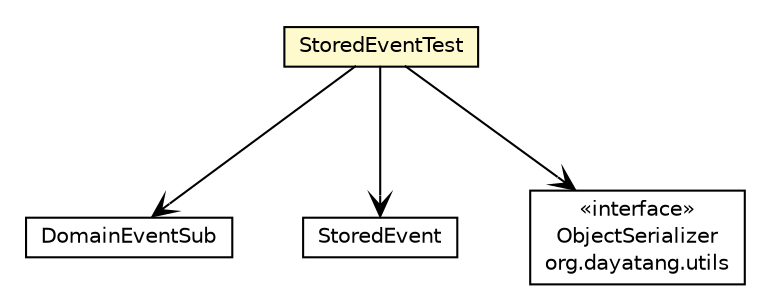 #!/usr/local/bin/dot
#
# Class diagram 
# Generated by UMLGraph version R5_6_6-8-g8d7759 (http://www.umlgraph.org/)
#

digraph G {
	edge [fontname="Helvetica",fontsize=10,labelfontname="Helvetica",labelfontsize=10];
	node [fontname="Helvetica",fontsize=10,shape=plaintext];
	nodesep=0.25;
	ranksep=0.5;
	// org.dayatang.domain.event.StoredEventTest
	c44198 [label=<<table title="org.dayatang.domain.event.StoredEventTest" border="0" cellborder="1" cellspacing="0" cellpadding="2" port="p" bgcolor="lemonChiffon" href="./StoredEventTest.html">
		<tr><td><table border="0" cellspacing="0" cellpadding="1">
<tr><td align="center" balign="center"> StoredEventTest </td></tr>
		</table></td></tr>
		</table>>, URL="./StoredEventTest.html", fontname="Helvetica", fontcolor="black", fontsize=10.0];
	// org.dayatang.domain.event.DomainEventSub
	c44200 [label=<<table title="org.dayatang.domain.event.DomainEventSub" border="0" cellborder="1" cellspacing="0" cellpadding="2" port="p" href="./DomainEventSub.html">
		<tr><td><table border="0" cellspacing="0" cellpadding="1">
<tr><td align="center" balign="center"> DomainEventSub </td></tr>
		</table></td></tr>
		</table>>, URL="./DomainEventSub.html", fontname="Helvetica", fontcolor="black", fontsize=10.0];
	// org.dayatang.domain.event.StoredEventTest NAVASSOC org.dayatang.domain.event.StoredEvent
	c44198:p -> c44363:p [taillabel="", label=" "headlabel="", fontname="Helvetica", fontcolor="black", fontsize=10.0, color="black", arrowhead=open];
	// org.dayatang.domain.event.StoredEventTest NAVASSOC org.dayatang.domain.event.DomainEventSub
	c44198:p -> c44200:p [taillabel="", label=" "headlabel="", fontname="Helvetica", fontcolor="black", fontsize=10.0, color="black", arrowhead=open];
	// org.dayatang.domain.event.StoredEventTest NAVASSOC org.dayatang.utils.ObjectSerializer
	c44198:p -> c44364:p [taillabel="", label=" "headlabel="", fontname="Helvetica", fontcolor="black", fontsize=10.0, color="black", arrowhead=open];
	// org.dayatang.domain.event.StoredEvent
	c44363 [label=<<table title="org.dayatang.domain.event.StoredEvent" border="0" cellborder="1" cellspacing="0" cellpadding="2" port="p" href="http://java.sun.com/j2se/1.4.2/docs/api/org/dayatang/domain/event/StoredEvent.html">
		<tr><td><table border="0" cellspacing="0" cellpadding="1">
<tr><td align="center" balign="center"> StoredEvent </td></tr>
		</table></td></tr>
		</table>>, URL="http://java.sun.com/j2se/1.4.2/docs/api/org/dayatang/domain/event/StoredEvent.html", fontname="Helvetica", fontcolor="black", fontsize=10.0];
	// org.dayatang.utils.ObjectSerializer
	c44364 [label=<<table title="org.dayatang.utils.ObjectSerializer" border="0" cellborder="1" cellspacing="0" cellpadding="2" port="p" href="http://java.sun.com/j2se/1.4.2/docs/api/org/dayatang/utils/ObjectSerializer.html">
		<tr><td><table border="0" cellspacing="0" cellpadding="1">
<tr><td align="center" balign="center"> &#171;interface&#187; </td></tr>
<tr><td align="center" balign="center"> ObjectSerializer </td></tr>
<tr><td align="center" balign="center"> org.dayatang.utils </td></tr>
		</table></td></tr>
		</table>>, URL="http://java.sun.com/j2se/1.4.2/docs/api/org/dayatang/utils/ObjectSerializer.html", fontname="Helvetica", fontcolor="black", fontsize=10.0];
}

